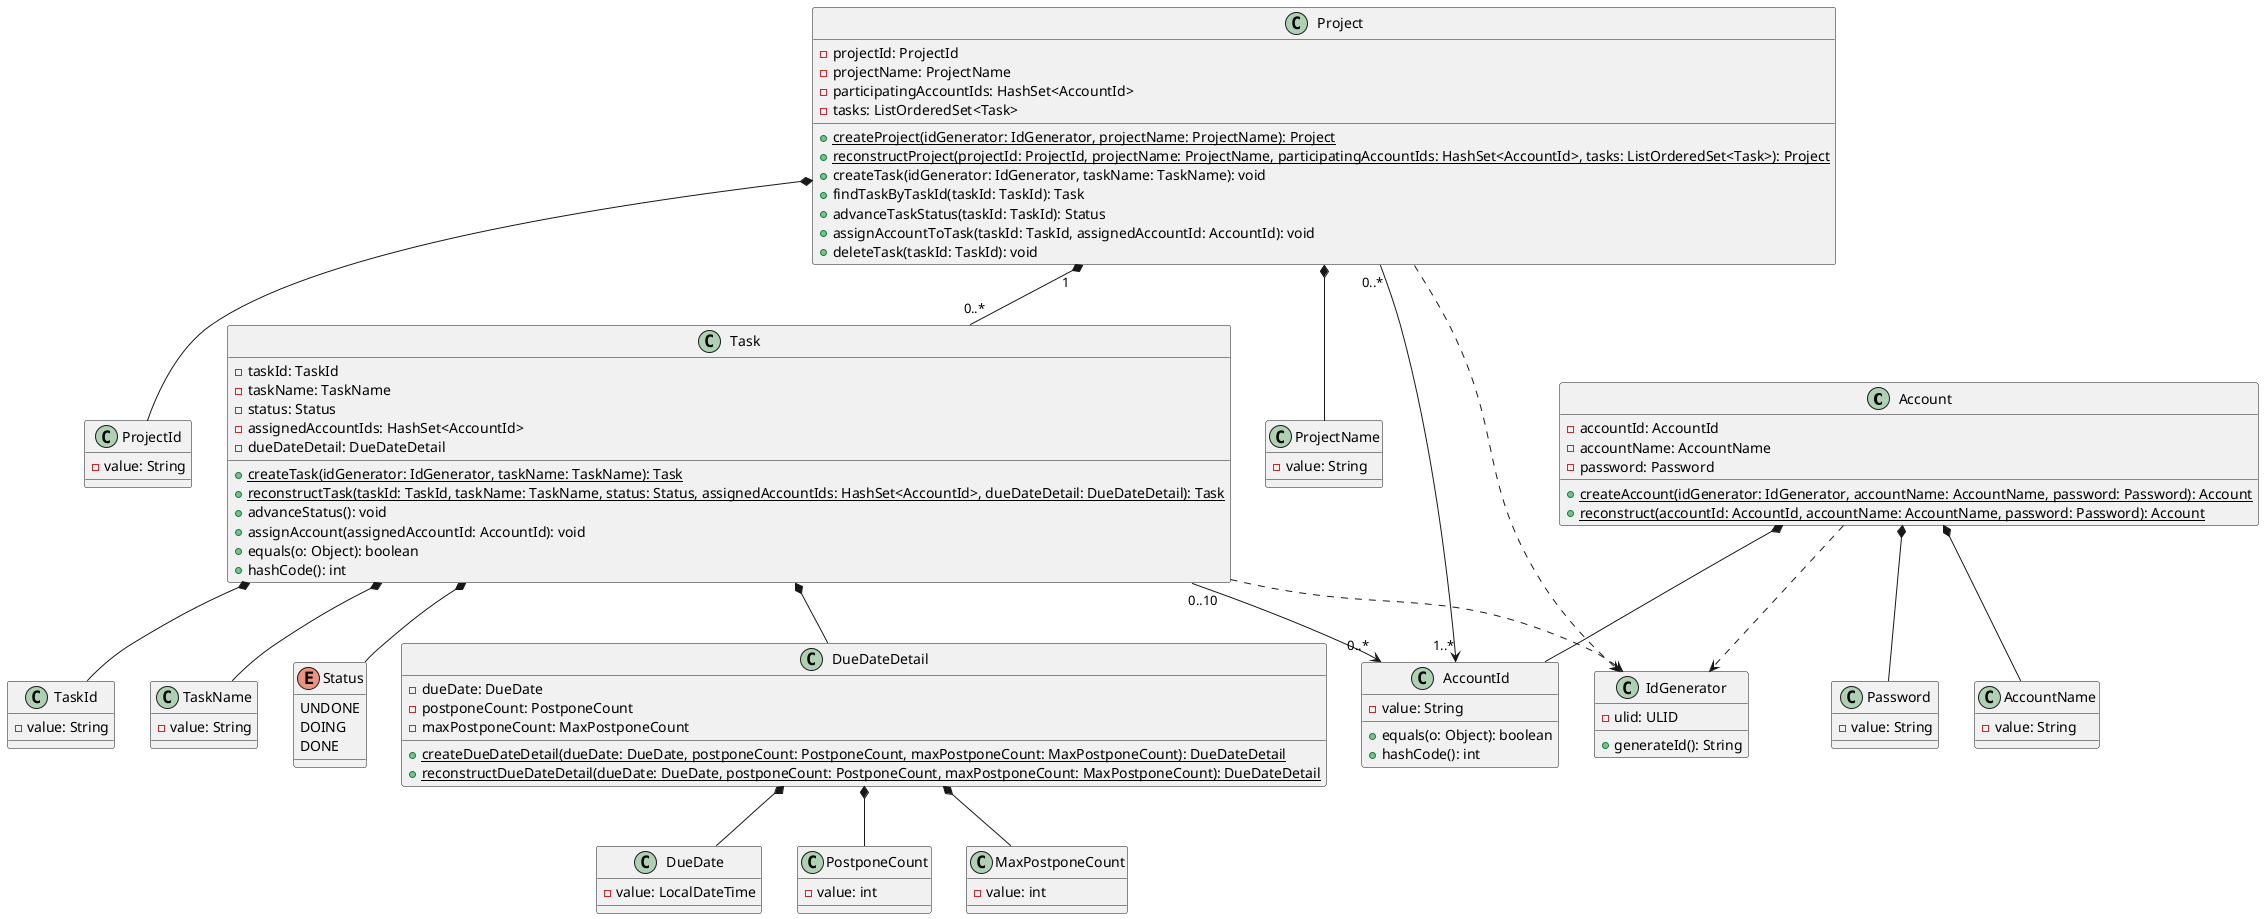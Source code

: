 @startuml
class Account {
  - accountId: AccountId
  - accountName: AccountName
  - password: Password
    {static} + createAccount(idGenerator: IdGenerator, accountName: AccountName, password: Password): Account
    {static} + reconstruct(accountId: AccountId, accountName: AccountName, password: Password): Account
}

class AccountId {
  - value: String
  + equals(o: Object): boolean
  + hashCode(): int
}

class AccountName {
  - value: String
}

class Password {
  - value: String
}

Account *-- AccountId
Account *-- AccountName
Account *-- Password
Account ..> IdGenerator

class Project {
  - projectId: ProjectId
  - projectName: ProjectName
  - participatingAccountIds: HashSet<AccountId>
  - tasks: ListOrderedSet<Task>
  {static} + createProject(idGenerator: IdGenerator, projectName: ProjectName): Project
  {static} + reconstructProject(projectId: ProjectId, projectName: ProjectName, participatingAccountIds: HashSet<AccountId>, tasks: ListOrderedSet<Task>): Project
  + createTask(idGenerator: IdGenerator, taskName: TaskName): void
  + findTaskByTaskId(taskId: TaskId): Task
  + advanceTaskStatus(taskId: TaskId): Status
  + assignAccountToTask(taskId: TaskId, assignedAccountId: AccountId): void
  + deleteTask(taskId: TaskId): void
}

class ProjectId {
  - value: String
}

class ProjectName {
  - value: String
}

Project *-- ProjectId
Project *-- ProjectName
Project "0..*" --> "1..*" AccountId
Project "1" *-- "0..*" Task
Project ..> IdGenerator

class Task {
  - taskId: TaskId
  - taskName: TaskName
  - status: Status
  - assignedAccountIds: HashSet<AccountId>
  - dueDateDetail: DueDateDetail
  {static} + createTask(idGenerator: IdGenerator, taskName: TaskName): Task
  {static} + reconstructTask(taskId: TaskId, taskName: TaskName, status: Status, assignedAccountIds: HashSet<AccountId>, dueDateDetail: DueDateDetail): Task
  + advanceStatus(): void
  + assignAccount(assignedAccountId: AccountId): void
  + equals(o: Object): boolean
  + hashCode(): int
}

class TaskId {
  - value: String
}

class TaskName {
  - value: String
}

enum Status {
  UNDONE
  DOING
  DONE
}

Task *-- TaskId
Task *-- TaskName
Task *-- Status
Task "0..10" --> "0..*" AccountId
Task *-- DueDateDetail
Task ..> IdGenerator

class DueDateDetail {
  - dueDate: DueDate
  - postponeCount: PostponeCount
  - maxPostponeCount: MaxPostponeCount
    {static} + createDueDateDetail(dueDate: DueDate, postponeCount: PostponeCount, maxPostponeCount: MaxPostponeCount): DueDateDetail
    {static} + reconstructDueDateDetail(dueDate: DueDate, postponeCount: PostponeCount, maxPostponeCount: MaxPostponeCount): DueDateDetail
}

class DueDate {
  - value: LocalDateTime
}

class PostponeCount {
  - value: int
}

class MaxPostponeCount {
  - value: int
}

DueDateDetail *-- DueDate
DueDateDetail *-- PostponeCount
DueDateDetail *-- MaxPostponeCount

class IdGenerator {
  - ulid: ULID
  + generateId(): String
}
@enduml
